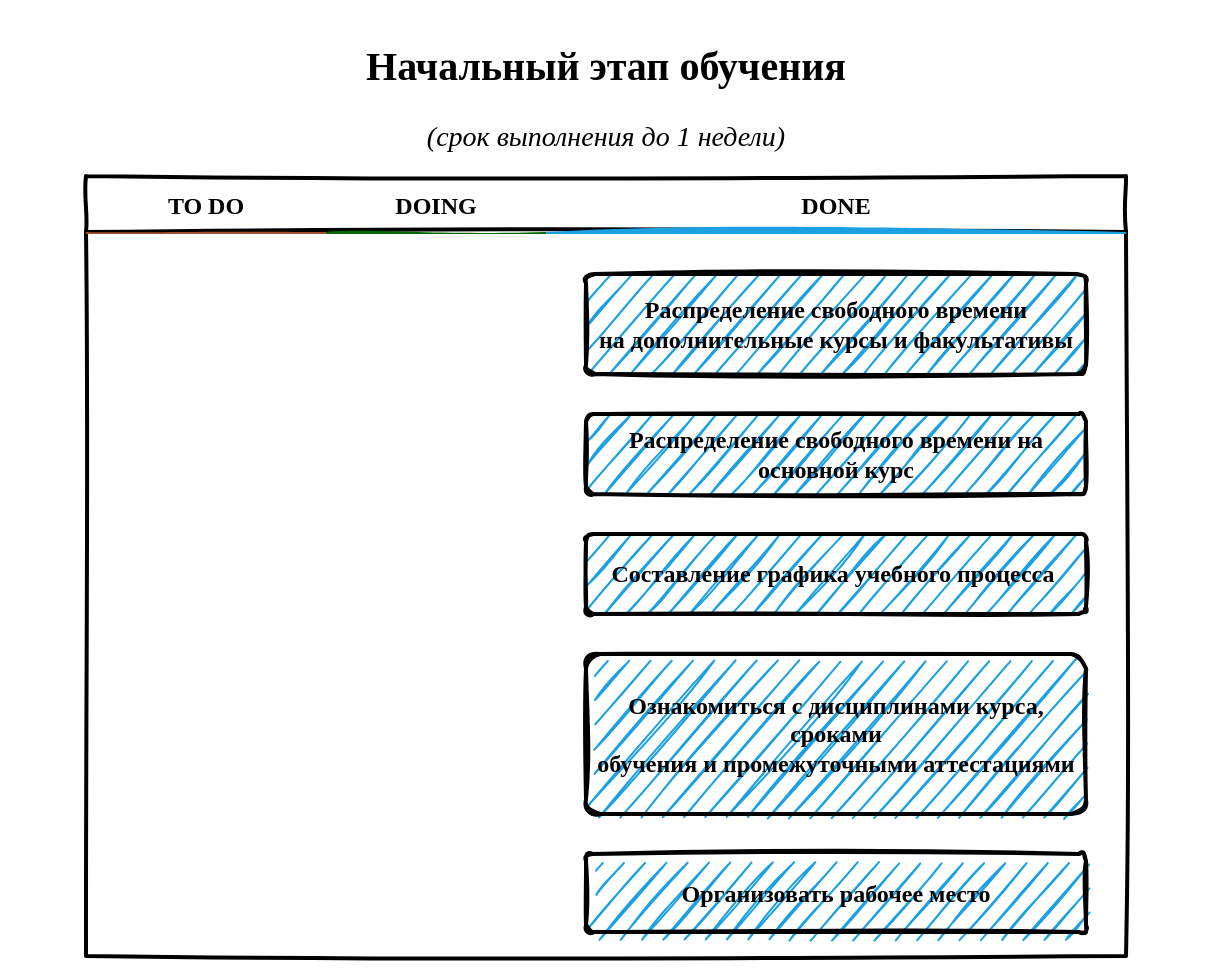 <mxfile version="22.1.18" type="device" pages="3">
  <diagram id="wFE0QG_FPsp0jaGvCLVb" name="Начальный этап">
    <mxGraphModel dx="632" dy="718" grid="1" gridSize="10" guides="1" tooltips="1" connect="1" arrows="1" fold="1" page="1" pageScale="1" pageWidth="850" pageHeight="1100" math="0" shadow="0">
      <root>
        <mxCell id="0" />
        <mxCell id="1" parent="0" />
        <mxCell id="_5mSTuPxr-ZiKRkBDSY7-1" value="" style="swimlane;fontStyle=2;childLayout=stackLayout;horizontal=1;startSize=28;horizontalStack=1;resizeParent=1;resizeParentMax=0;resizeLast=0;collapsible=0;marginBottom=0;swimlaneFillColor=none;fontFamily=Permanent Marker;fontSize=16;points=[];verticalAlign=top;stackBorder=0;resizable=1;strokeWidth=2;sketch=1;disableMultiStroke=1;" parent="1" vertex="1">
          <mxGeometry x="185" y="110" width="520" height="390" as="geometry" />
        </mxCell>
        <object label="TO DO" status="New" id="_5mSTuPxr-ZiKRkBDSY7-2">
          <mxCell style="swimlane;strokeWidth=2;fontFamily=Permanent Marker;html=0;startSize=1;verticalAlign=bottom;spacingBottom=5;points=[];childLayout=stackLayout;stackBorder=20;stackSpacing=20;resizeLast=0;resizeParent=1;horizontalStack=0;collapsible=0;sketch=1;strokeColor=none;fillStyle=solid;fillColor=#A0522D;" parent="_5mSTuPxr-ZiKRkBDSY7-1" vertex="1">
            <mxGeometry y="28" width="120" height="362" as="geometry" />
          </mxCell>
        </object>
        <object label="DOING" status="In progress" id="_5mSTuPxr-ZiKRkBDSY7-6">
          <mxCell style="swimlane;strokeWidth=2;fontFamily=Permanent Marker;html=0;startSize=1;verticalAlign=bottom;spacingBottom=5;points=[];childLayout=stackLayout;stackBorder=20;stackSpacing=20;resizeLast=0;resizeParent=1;horizontalStack=0;collapsible=0;sketch=1;strokeColor=none;fillStyle=solid;fillColor=#006600;" parent="_5mSTuPxr-ZiKRkBDSY7-1" vertex="1">
            <mxGeometry x="120" y="28" width="110" height="362" as="geometry" />
          </mxCell>
        </object>
        <object label="DONE" status="Completed" id="_5mSTuPxr-ZiKRkBDSY7-9">
          <mxCell style="swimlane;strokeWidth=2;fontFamily=Permanent Marker;html=0;startSize=1;verticalAlign=bottom;spacingBottom=5;points=[];childLayout=stackLayout;stackBorder=20;stackSpacing=20;resizeLast=0;resizeParent=1;horizontalStack=0;collapsible=0;sketch=1;strokeColor=none;fillStyle=solid;fillColor=#1BA1E2;" parent="_5mSTuPxr-ZiKRkBDSY7-1" vertex="1">
            <mxGeometry x="230" y="28" width="290" height="370" as="geometry" />
          </mxCell>
        </object>
        <object label="Распределение свободного времени на&amp;nbsp;&lt;b&gt;дополнительные курсы и факультативы&lt;/b&gt;" placeholders="1" id="eykhib4IfG4RF9k0qktC-2">
          <mxCell style="whiteSpace=wrap;html=1;strokeWidth=2;fillColor=swimlane;fontStyle=1;spacingTop=0;rounded=1;arcSize=9;points=[];sketch=1;fontFamily=Permanent Marker;hachureGap=8;fillWeight=1;" vertex="1" parent="_5mSTuPxr-ZiKRkBDSY7-9">
            <mxGeometry x="20" y="21" width="250" height="50" as="geometry" />
          </mxCell>
        </object>
        <object label="Распределение свободного времени на основной курс" placeholders="1" id="eykhib4IfG4RF9k0qktC-1">
          <mxCell style="whiteSpace=wrap;html=1;strokeWidth=2;fillColor=swimlane;fontStyle=1;spacingTop=0;rounded=1;arcSize=9;points=[];sketch=1;fontFamily=Permanent Marker;hachureGap=8;fillWeight=1;" vertex="1" parent="_5mSTuPxr-ZiKRkBDSY7-9">
            <mxGeometry x="20" y="91" width="250" height="40" as="geometry" />
          </mxCell>
        </object>
        <object label="Составление графика учебного процесса&amp;nbsp;" placeholders="1" id="_5mSTuPxr-ZiKRkBDSY7-12">
          <mxCell style="whiteSpace=wrap;html=1;strokeWidth=2;fillColor=swimlane;fontStyle=1;spacingTop=0;rounded=1;arcSize=9;points=[];sketch=1;fontFamily=Permanent Marker;hachureGap=8;fillWeight=1;" parent="_5mSTuPxr-ZiKRkBDSY7-9" vertex="1">
            <mxGeometry x="20" y="151" width="250" height="40" as="geometry" />
          </mxCell>
        </object>
        <object label="Ознакомиться с дисциплинами курса, сроками&lt;br/&gt;обучения и промежуточными аттестациями" placeholders="1" id="_5mSTuPxr-ZiKRkBDSY7-11">
          <mxCell style="whiteSpace=wrap;html=1;strokeWidth=2;fillColor=swimlane;fontStyle=1;spacingTop=0;rounded=1;arcSize=9;points=[];sketch=1;fontFamily=Permanent Marker;hachureGap=8;fillWeight=1;" parent="_5mSTuPxr-ZiKRkBDSY7-9" vertex="1">
            <mxGeometry x="20" y="211" width="250" height="80" as="geometry" />
          </mxCell>
        </object>
        <object label="Организовать рабочее место" placeholders="1" id="_5mSTuPxr-ZiKRkBDSY7-10">
          <mxCell style="whiteSpace=wrap;html=1;strokeWidth=2;fillColor=swimlane;fontStyle=1;spacingTop=0;rounded=1;arcSize=9;points=[];sketch=1;fontFamily=Permanent Marker;hachureGap=8;fillWeight=1;" parent="_5mSTuPxr-ZiKRkBDSY7-9" vertex="1">
            <mxGeometry x="20" y="311" width="250" height="39" as="geometry" />
          </mxCell>
        </object>
        <mxCell id="eykhib4IfG4RF9k0qktC-21" value="&lt;h1 style=&quot;line-height: 0%;&quot;&gt;&lt;span style=&quot;background-color: initial; font-size: 20px;&quot;&gt;&lt;font style=&quot;font-size: 20px;&quot;&gt;Начальный этап обучения&lt;/font&gt;&lt;/span&gt;&lt;/h1&gt;&lt;h1 style=&quot;line-height: 0%;&quot;&gt;&lt;span style=&quot;background-color: initial; font-weight: normal;&quot;&gt;&lt;font size=&quot;1&quot; style=&quot;&quot;&gt;&lt;i style=&quot;font-size: 14px;&quot;&gt;(срок выполнения до 1 недели)&lt;/i&gt;&lt;/font&gt;&lt;/span&gt;&lt;br&gt;&lt;/h1&gt;" style="text;html=1;strokeColor=none;fillColor=none;spacing=-8;spacingTop=-20;whiteSpace=wrap;overflow=hidden;rounded=0;fontSize=20;fontFamily=Architects Daughter;align=center;verticalAlign=middle;" vertex="1" parent="1">
          <mxGeometry x="150" y="50" width="590" height="50" as="geometry" />
        </mxCell>
      </root>
    </mxGraphModel>
  </diagram>
  <diagram id="GYk8mVjEtj72kzlQus-n" name="1 курс">
    <mxGraphModel dx="1063" dy="600" grid="1" gridSize="10" guides="1" tooltips="1" connect="1" arrows="1" fold="1" page="1" pageScale="1" pageWidth="190" pageHeight="300" math="0" shadow="0">
      <root>
        <mxCell id="0" />
        <mxCell id="1" parent="0" />
        <mxCell id="A10irp6VYB-B8xnLeqkb-1" value="" style="swimlane;fontStyle=2;childLayout=stackLayout;horizontal=1;startSize=28;horizontalStack=1;resizeParent=1;resizeParentMax=0;resizeLast=0;collapsible=0;marginBottom=0;swimlaneFillColor=none;fontFamily=Permanent Marker;fontSize=16;points=[];verticalAlign=top;stackBorder=0;resizable=1;strokeWidth=2;sketch=1;disableMultiStroke=1;" vertex="1" parent="1">
          <mxGeometry x="95" y="140" width="690" height="260" as="geometry" />
        </mxCell>
        <object label="TO DO" status="New" id="A10irp6VYB-B8xnLeqkb-2">
          <mxCell style="swimlane;strokeWidth=2;fontFamily=Permanent Marker;html=0;startSize=1;verticalAlign=bottom;spacingBottom=5;points=[];childLayout=stackLayout;stackBorder=20;stackSpacing=20;resizeLast=0;resizeParent=1;horizontalStack=0;collapsible=0;sketch=1;strokeColor=none;fillStyle=solid;fillColor=#A0522D;" vertex="1" parent="A10irp6VYB-B8xnLeqkb-1">
            <mxGeometry y="28" width="120" height="232" as="geometry" />
          </mxCell>
        </object>
        <object label="DOING" status="In progress" id="A10irp6VYB-B8xnLeqkb-3">
          <mxCell style="swimlane;strokeWidth=2;fontFamily=Permanent Marker;html=0;startSize=1;verticalAlign=bottom;spacingBottom=5;points=[];childLayout=stackLayout;stackBorder=20;stackSpacing=20;resizeLast=0;resizeParent=1;horizontalStack=0;collapsible=0;sketch=1;strokeColor=none;fillStyle=solid;fillColor=#006600;" vertex="1" parent="A10irp6VYB-B8xnLeqkb-1">
            <mxGeometry x="120" y="28" width="280" height="232" as="geometry" />
          </mxCell>
        </object>
        <object label="Прохождение дисциплин дополнительных курсов и факультативов&amp;nbsp;" placeholders="1" id="A10irp6VYB-B8xnLeqkb-7">
          <mxCell style="whiteSpace=wrap;html=1;strokeWidth=2;fillColor=#d5e8d4;fontStyle=1;spacingTop=0;rounded=1;arcSize=9;points=[];sketch=1;fontFamily=Permanent Marker;hachureGap=8;fillWeight=1;strokeColor=#82b366;" vertex="1" parent="A10irp6VYB-B8xnLeqkb-3">
            <mxGeometry x="20" y="21" width="240" height="40" as="geometry" />
          </mxCell>
        </object>
        <object label="Поиск дополнительных источников информации&amp;nbsp;" placeholders="1" id="A10irp6VYB-B8xnLeqkb-6">
          <mxCell style="whiteSpace=wrap;html=1;strokeWidth=2;fillColor=#f5f5f5;fontStyle=1;spacingTop=0;rounded=1;arcSize=9;points=[];sketch=1;fontFamily=Permanent Marker;hachureGap=8;fillWeight=1;strokeColor=#666666;fontColor=#333333;" vertex="1" parent="A10irp6VYB-B8xnLeqkb-3">
            <mxGeometry x="20" y="81" width="240" height="40" as="geometry" />
          </mxCell>
        </object>
        <object label="DONE" status="Completed" id="A10irp6VYB-B8xnLeqkb-4">
          <mxCell style="swimlane;strokeWidth=2;fontFamily=Permanent Marker;html=0;startSize=1;verticalAlign=bottom;spacingBottom=5;points=[];childLayout=stackLayout;stackBorder=20;stackSpacing=20;resizeLast=0;resizeParent=1;horizontalStack=0;collapsible=0;sketch=1;strokeColor=none;fillStyle=solid;fillColor=#1BA1E2;" vertex="1" parent="A10irp6VYB-B8xnLeqkb-1">
            <mxGeometry x="400" y="28" width="290" height="232" as="geometry" />
          </mxCell>
        </object>
        <object label="Прохождение дисциплин основного курса&amp;nbsp;" placeholders="1" id="A10irp6VYB-B8xnLeqkb-5">
          <mxCell style="whiteSpace=wrap;html=1;strokeWidth=2;fillColor=#f8cecc;fontStyle=1;spacingTop=0;rounded=1;arcSize=9;points=[];sketch=1;fontFamily=Permanent Marker;hachureGap=8;fillWeight=1;strokeColor=#b85450;" vertex="1" parent="A10irp6VYB-B8xnLeqkb-4">
            <mxGeometry x="20" y="21" width="250" height="50" as="geometry" />
          </mxCell>
        </object>
        <object label="Выполнение Теста по Итоговой аттестации «Итоговое тестирование по освоению специализации «Программист»&amp;nbsp;" placeholders="1" id="A10irp6VYB-B8xnLeqkb-8">
          <mxCell style="whiteSpace=wrap;html=1;strokeWidth=2;fillColor=#dae8fc;fontStyle=1;spacingTop=0;rounded=1;arcSize=9;points=[];sketch=1;fontFamily=Permanent Marker;hachureGap=8;fillWeight=1;strokeColor=#6c8ebf;" vertex="1" parent="A10irp6VYB-B8xnLeqkb-4">
            <mxGeometry x="20" y="91" width="250" height="59" as="geometry" />
          </mxCell>
        </object>
        <object label="Выполнение Итоговой контрольной работы по блоку «Специализация»&lt;br/&gt;для завершения 1 курса обучения" placeholders="1" id="A10irp6VYB-B8xnLeqkb-9">
          <mxCell style="whiteSpace=wrap;html=1;strokeWidth=2;fillColor=#dae8fc;fontStyle=1;spacingTop=0;rounded=1;arcSize=9;points=[];sketch=1;fontFamily=Permanent Marker;hachureGap=8;fillWeight=1;strokeColor=#6c8ebf;" vertex="1" parent="A10irp6VYB-B8xnLeqkb-4">
            <mxGeometry x="20" y="170" width="250" height="50" as="geometry" />
          </mxCell>
        </object>
        <mxCell id="Tjaezrdud4f5bVD3t2SV-1" value="&lt;font style=&quot;font-size: 20px;&quot;&gt;&lt;b&gt;Основная программа обучения&lt;br&gt;&lt;/b&gt;&lt;/font&gt;&lt;font face=&quot;Times New Roman&quot;&gt;&lt;i style=&quot;background-color: initial;&quot;&gt;(&lt;/i&gt;&lt;span style=&quot;background-color: initial;&quot;&gt;&lt;font style=&quot;font-size: 16px;&quot;&gt;&lt;i&gt;1 курс – 1 год обучения&lt;/i&gt;&lt;/font&gt;&lt;/span&gt;&lt;i style=&quot;background-color: initial;&quot;&gt;)&lt;/i&gt;&lt;/font&gt;&lt;b&gt;&lt;font style=&quot;font-size: 20px;&quot;&gt;&lt;br&gt;&lt;/font&gt;&lt;/b&gt;" style="text;html=1;strokeColor=none;fillColor=none;spacing=-8;spacingTop=-20;whiteSpace=wrap;overflow=hidden;rounded=0;fontSize=20;fontFamily=Architects Daughter;align=center;verticalAlign=middle;" vertex="1" parent="1">
          <mxGeometry x="220" y="30" width="350" height="50" as="geometry" />
        </mxCell>
        <object label="Ускоренный! Важно!" placeholders="1" id="Tjaezrdud4f5bVD3t2SV-2">
          <mxCell style="whiteSpace=wrap;html=1;strokeWidth=2;fillColor=#f8cecc;fontStyle=1;spacingTop=0;rounded=1;arcSize=9;points=[];sketch=1;fontFamily=Permanent Marker;hachureGap=8;fillWeight=1;strokeColor=#b85450;" vertex="1" parent="1">
            <mxGeometry x="570" y="10" width="140" height="20" as="geometry" />
          </mxCell>
        </object>
        <object label="Стандартный" placeholders="1" id="Tjaezrdud4f5bVD3t2SV-5">
          <mxCell style="whiteSpace=wrap;html=1;strokeWidth=2;fillColor=#d5e8d4;fontStyle=1;spacingTop=0;rounded=1;arcSize=9;points=[];sketch=1;fontFamily=Permanent Marker;hachureGap=8;fillWeight=1;strokeColor=#82b366;" vertex="1" parent="1">
            <mxGeometry x="570" y="40" width="140" height="20" as="geometry" />
          </mxCell>
        </object>
        <object label="Нематериальный" placeholders="1" id="Tjaezrdud4f5bVD3t2SV-6">
          <mxCell style="whiteSpace=wrap;html=1;strokeWidth=2;fillColor=#f5f5f5;fontStyle=1;spacingTop=0;rounded=1;arcSize=9;points=[];sketch=1;fontFamily=Permanent Marker;hachureGap=8;fillWeight=1;strokeColor=#666666;fontColor=#333333;" vertex="1" parent="1">
            <mxGeometry x="570" y="100" width="140" height="20" as="geometry" />
          </mxCell>
        </object>
        <object label="Фиксированная дата" placeholders="1" id="x_uYiGLBsyAJR38WjoZb-1">
          <mxCell style="whiteSpace=wrap;html=1;strokeWidth=2;fillColor=#dae8fc;fontStyle=1;spacingTop=0;rounded=1;arcSize=9;points=[];sketch=1;fontFamily=Permanent Marker;hachureGap=8;fillWeight=1;strokeColor=#6c8ebf;" vertex="1" parent="1">
            <mxGeometry x="570" y="71" width="140" height="19" as="geometry" />
          </mxCell>
        </object>
      </root>
    </mxGraphModel>
  </diagram>
  <diagram id="BXpKUFJtVsnVRjyxdhJP" name="2 курс">
    <mxGraphModel dx="1285" dy="725" grid="1" gridSize="10" guides="1" tooltips="1" connect="1" arrows="1" fold="1" page="1" pageScale="1" pageWidth="190" pageHeight="300" math="0" shadow="0">
      <root>
        <mxCell id="0" />
        <mxCell id="1" parent="0" />
        <mxCell id="54XUl7qref8d1cJhVCjl-1" value="" style="swimlane;fontStyle=2;childLayout=stackLayout;horizontal=1;startSize=28;horizontalStack=1;resizeParent=1;resizeParentMax=0;resizeLast=0;collapsible=0;marginBottom=0;swimlaneFillColor=none;fontFamily=Permanent Marker;fontSize=16;points=[];verticalAlign=top;stackBorder=0;resizable=1;strokeWidth=2;sketch=1;disableMultiStroke=1;" vertex="1" parent="1">
          <mxGeometry x="60" y="130" width="870" height="370" as="geometry" />
        </mxCell>
        <object label="TO DO" status="New" id="54XUl7qref8d1cJhVCjl-2">
          <mxCell style="swimlane;strokeWidth=2;fontFamily=Permanent Marker;html=0;startSize=1;verticalAlign=bottom;spacingBottom=5;points=[];childLayout=stackLayout;stackBorder=20;stackSpacing=20;resizeLast=0;resizeParent=1;horizontalStack=0;collapsible=0;sketch=1;strokeColor=none;fillStyle=solid;fillColor=#A0522D;" vertex="1" parent="54XUl7qref8d1cJhVCjl-1">
            <mxGeometry y="28" width="300" height="351" as="geometry" />
          </mxCell>
        </object>
        <object label="Прохождение дисциплин дополнительных курсов и факультативов&amp;nbsp;" placeholders="1" id="54XUl7qref8d1cJhVCjl-4">
          <mxCell style="whiteSpace=wrap;html=1;strokeWidth=2;fillColor=#d5e8d4;fontStyle=1;spacingTop=0;rounded=1;arcSize=9;points=[];sketch=1;fontFamily=Permanent Marker;hachureGap=8;fillWeight=1;opacity=50;strokeColor=#82b366;" vertex="1" parent="54XUl7qref8d1cJhVCjl-2">
            <mxGeometry x="20" y="21" width="260" height="40" as="geometry" />
          </mxCell>
        </object>
        <object label="Выполнение Итоговой аттестации&amp;nbsp;" placeholders="1" id="54XUl7qref8d1cJhVCjl-8">
          <mxCell style="whiteSpace=wrap;html=1;strokeWidth=2;fillColor=#dae8fc;fontStyle=1;spacingTop=0;rounded=1;arcSize=9;points=[];sketch=1;fontFamily=Permanent Marker;hachureGap=8;fillWeight=1;strokeColor=#6c8ebf;" vertex="1" parent="54XUl7qref8d1cJhVCjl-2">
            <mxGeometry x="20" y="81" width="260" height="30" as="geometry" />
          </mxCell>
        </object>
        <object label="Дипломный проект по итогу обучения" placeholders="1" id="54XUl7qref8d1cJhVCjl-9">
          <mxCell style="whiteSpace=wrap;html=1;strokeWidth=2;fillColor=#dae8fc;fontStyle=1;spacingTop=0;rounded=1;arcSize=9;points=[];sketch=1;fontFamily=Permanent Marker;hachureGap=8;fillWeight=1;strokeColor=#6c8ebf;" vertex="1" parent="54XUl7qref8d1cJhVCjl-2">
            <mxGeometry x="20" y="131" width="260" height="30" as="geometry" />
          </mxCell>
        </object>
        <object label="Стажировка&amp;nbsp;" placeholders="1" id="54XUl7qref8d1cJhVCjl-14">
          <mxCell style="whiteSpace=wrap;html=1;strokeWidth=2;fillColor=#f5f5f5;fontStyle=1;spacingTop=0;rounded=1;arcSize=9;points=[];sketch=1;fontFamily=Permanent Marker;hachureGap=8;fillWeight=1;strokeColor=#666666;fontColor=#333333;" vertex="1" parent="54XUl7qref8d1cJhVCjl-2">
            <mxGeometry x="20" y="181" width="260" height="30" as="geometry" />
          </mxCell>
        </object>
        <object label="Получить Диплом о профессиональной&lt;br/&gt;переподготовке" placeholders="1" id="54XUl7qref8d1cJhVCjl-16">
          <mxCell style="whiteSpace=wrap;html=1;strokeWidth=2;fillColor=#dae8fc;fontStyle=1;spacingTop=0;rounded=1;arcSize=9;points=[];sketch=1;fontFamily=Permanent Marker;hachureGap=8;fillWeight=1;strokeColor=#6c8ebf;" vertex="1" parent="54XUl7qref8d1cJhVCjl-2">
            <mxGeometry x="20" y="231" width="260" height="40" as="geometry" />
          </mxCell>
        </object>
        <object label="Найти подходящую работу" placeholders="1" id="wwoTVKZRxVHR6L5EeNH9-5">
          <mxCell style="whiteSpace=wrap;html=1;strokeWidth=2;fillColor=#dae8fc;fontStyle=1;spacingTop=0;rounded=1;arcSize=9;points=[];sketch=1;fontFamily=Permanent Marker;hachureGap=8;fillWeight=1;strokeColor=#6c8ebf;" vertex="1" parent="54XUl7qref8d1cJhVCjl-2">
            <mxGeometry x="20" y="291" width="260" height="40" as="geometry" />
          </mxCell>
        </object>
        <object label="DOING" status="In progress" id="54XUl7qref8d1cJhVCjl-3">
          <mxCell style="swimlane;strokeWidth=2;fontFamily=Permanent Marker;html=0;startSize=1;verticalAlign=bottom;spacingBottom=5;points=[];childLayout=stackLayout;stackBorder=20;stackSpacing=20;resizeLast=0;resizeParent=1;horizontalStack=0;collapsible=0;sketch=1;strokeColor=none;fillStyle=solid;fillColor=#006600;" vertex="1" parent="54XUl7qref8d1cJhVCjl-1">
            <mxGeometry x="300" y="28" width="280" height="342" as="geometry" />
          </mxCell>
        </object>
        <object label="Прохождение дисциплин основного курса&amp;nbsp;" placeholders="1" id="54XUl7qref8d1cJhVCjl-7">
          <mxCell style="whiteSpace=wrap;html=1;strokeWidth=2;fillColor=#f8cecc;fontStyle=1;spacingTop=0;rounded=1;arcSize=9;points=[];sketch=1;fontFamily=Permanent Marker;hachureGap=8;fillWeight=1;strokeColor=#b85450;" vertex="1" parent="54XUl7qref8d1cJhVCjl-3">
            <mxGeometry x="20" y="21" width="240" height="39" as="geometry" />
          </mxCell>
        </object>
        <object label="Поиск дополнительных источников информации&amp;nbsp;" placeholders="1" id="54XUl7qref8d1cJhVCjl-5">
          <mxCell style="whiteSpace=wrap;html=1;strokeWidth=2;fillColor=#f5f5f5;fontStyle=1;spacingTop=0;rounded=1;arcSize=9;points=[];sketch=1;fontFamily=Permanent Marker;hachureGap=8;fillWeight=1;strokeColor=#666666;fontColor=#333333;" vertex="1" parent="54XUl7qref8d1cJhVCjl-3">
            <mxGeometry x="20" y="80" width="240" height="40" as="geometry" />
          </mxCell>
        </object>
        <object label="DONE" status="Completed" id="54XUl7qref8d1cJhVCjl-6">
          <mxCell style="swimlane;strokeWidth=2;fontFamily=Permanent Marker;html=0;startSize=1;verticalAlign=bottom;spacingBottom=5;points=[];childLayout=stackLayout;stackBorder=20;stackSpacing=20;resizeLast=0;resizeParent=1;horizontalStack=0;collapsible=0;sketch=1;strokeColor=none;fillStyle=solid;fillColor=#1BA1E2;" vertex="1" parent="54XUl7qref8d1cJhVCjl-1">
            <mxGeometry x="580" y="28" width="290" height="342" as="geometry" />
          </mxCell>
        </object>
        <mxCell id="54XUl7qref8d1cJhVCjl-10" value="&lt;font style=&quot;font-size: 20px;&quot;&gt;&lt;b&gt;Технологическая&amp;nbsp;программа обучения&lt;br&gt;&lt;/b&gt;&lt;/font&gt;&lt;font face=&quot;Times New Roman&quot;&gt;&lt;i style=&quot;background-color: initial;&quot;&gt;(2&lt;/i&gt;&lt;span style=&quot;background-color: initial;&quot;&gt;&lt;font style=&quot;font-size: 16px;&quot;&gt;&lt;i&gt;&amp;nbsp;курс – 2 год обучения&lt;/i&gt;&lt;/font&gt;&lt;/span&gt;&lt;i style=&quot;background-color: initial;&quot;&gt;)&lt;/i&gt;&lt;/font&gt;&lt;b&gt;&lt;font style=&quot;font-size: 20px;&quot;&gt;&lt;br&gt;&lt;/font&gt;&lt;/b&gt;" style="text;html=1;strokeColor=none;fillColor=none;spacing=-8;spacingTop=-20;whiteSpace=wrap;overflow=hidden;rounded=0;fontSize=20;fontFamily=Architects Daughter;align=center;verticalAlign=middle;" vertex="1" parent="1">
          <mxGeometry x="210" y="30" width="350" height="50" as="geometry" />
        </mxCell>
        <object label="Ускоренный! Важно!" placeholders="1" id="wwoTVKZRxVHR6L5EeNH9-1">
          <mxCell style="whiteSpace=wrap;html=1;strokeWidth=2;fillColor=#f8cecc;fontStyle=1;spacingTop=0;rounded=1;arcSize=9;points=[];sketch=1;fontFamily=Permanent Marker;hachureGap=8;fillWeight=1;strokeColor=#b85450;" vertex="1" parent="1">
            <mxGeometry x="590" y="10" width="140" height="20" as="geometry" />
          </mxCell>
        </object>
        <object label="Стандартный" placeholders="1" id="wwoTVKZRxVHR6L5EeNH9-2">
          <mxCell style="whiteSpace=wrap;html=1;strokeWidth=2;fillColor=#d5e8d4;fontStyle=1;spacingTop=0;rounded=1;arcSize=9;points=[];sketch=1;fontFamily=Permanent Marker;hachureGap=8;fillWeight=1;strokeColor=#82b366;" vertex="1" parent="1">
            <mxGeometry x="590" y="40" width="140" height="20" as="geometry" />
          </mxCell>
        </object>
        <object label="Нематериальный" placeholders="1" id="wwoTVKZRxVHR6L5EeNH9-3">
          <mxCell style="whiteSpace=wrap;html=1;strokeWidth=2;fillColor=#f5f5f5;fontStyle=1;spacingTop=0;rounded=1;arcSize=9;points=[];sketch=1;fontFamily=Permanent Marker;hachureGap=8;fillWeight=1;strokeColor=#666666;fontColor=#333333;" vertex="1" parent="1">
            <mxGeometry x="590" y="100" width="140" height="20" as="geometry" />
          </mxCell>
        </object>
        <object label="Фиксированная дата" placeholders="1" id="wwoTVKZRxVHR6L5EeNH9-4">
          <mxCell style="whiteSpace=wrap;html=1;strokeWidth=2;fillColor=#dae8fc;fontStyle=1;spacingTop=0;rounded=1;arcSize=9;points=[];sketch=1;fontFamily=Permanent Marker;hachureGap=8;fillWeight=1;strokeColor=#6c8ebf;" vertex="1" parent="1">
            <mxGeometry x="590" y="71" width="140" height="19" as="geometry" />
          </mxCell>
        </object>
      </root>
    </mxGraphModel>
  </diagram>
</mxfile>
